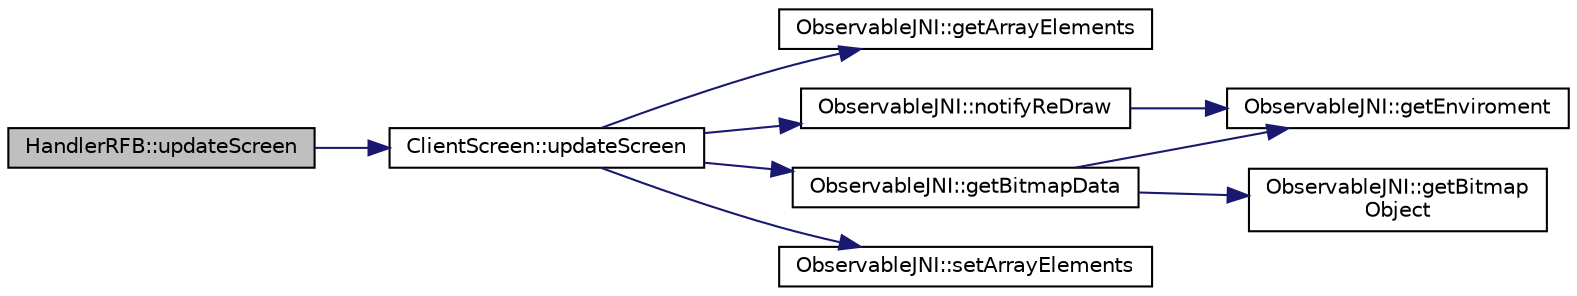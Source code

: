digraph "HandlerRFB::updateScreen"
{
  edge [fontname="Helvetica",fontsize="10",labelfontname="Helvetica",labelfontsize="10"];
  node [fontname="Helvetica",fontsize="10",shape=record];
  rankdir="LR";
  Node1 [label="HandlerRFB::updateScreen",height=0.2,width=0.4,color="black", fillcolor="grey75", style="filled" fontcolor="black"];
  Node1 -> Node2 [color="midnightblue",fontsize="10",style="solid",fontname="Helvetica"];
  Node2 [label="ClientScreen::updateScreen",height=0.2,width=0.4,color="black", fillcolor="white", style="filled",URL="$classClientScreen.html#a949b67312c5f00fd4b58dd2b2685a6c5",tooltip="Actualiza la regin de la imagen especificados por el rectangulo."];
  Node2 -> Node3 [color="midnightblue",fontsize="10",style="solid",fontname="Helvetica"];
  Node3 [label="ObservableJNI::getArrayElements",height=0.2,width=0.4,color="black", fillcolor="white", style="filled",URL="$classObservableJNI.html#a5b072bd86c5e832a794d812f9567dca3"];
  Node2 -> Node4 [color="midnightblue",fontsize="10",style="solid",fontname="Helvetica"];
  Node4 [label="ObservableJNI::getBitmapData",height=0.2,width=0.4,color="black", fillcolor="white", style="filled",URL="$classObservableJNI.html#a14bee04164981b0ff38500d041bbaa61"];
  Node4 -> Node5 [color="midnightblue",fontsize="10",style="solid",fontname="Helvetica"];
  Node5 [label="ObservableJNI::getEnviroment",height=0.2,width=0.4,color="black", fillcolor="white", style="filled",URL="$classObservableJNI.html#aa585114e66e7531e738a0be9669bceab",tooltip="Coloca el entorno de ejecucion de java al hilo actual."];
  Node4 -> Node6 [color="midnightblue",fontsize="10",style="solid",fontname="Helvetica"];
  Node6 [label="ObservableJNI::getBitmap\lObject",height=0.2,width=0.4,color="black", fillcolor="white", style="filled",URL="$classObservableJNI.html#a9eb441b7fa11d3e743036264b1cc1549"];
  Node2 -> Node7 [color="midnightblue",fontsize="10",style="solid",fontname="Helvetica"];
  Node7 [label="ObservableJNI::notifyReDraw",height=0.2,width=0.4,color="black", fillcolor="white", style="filled",URL="$classObservableJNI.html#a1a376a0653883311533d4786675c8de0"];
  Node7 -> Node5 [color="midnightblue",fontsize="10",style="solid",fontname="Helvetica"];
  Node2 -> Node8 [color="midnightblue",fontsize="10",style="solid",fontname="Helvetica"];
  Node8 [label="ObservableJNI::setArrayElements",height=0.2,width=0.4,color="black", fillcolor="white", style="filled",URL="$classObservableJNI.html#a5d5d9b84e308f3ea3f2c6ec3bc49f2d1"];
}
